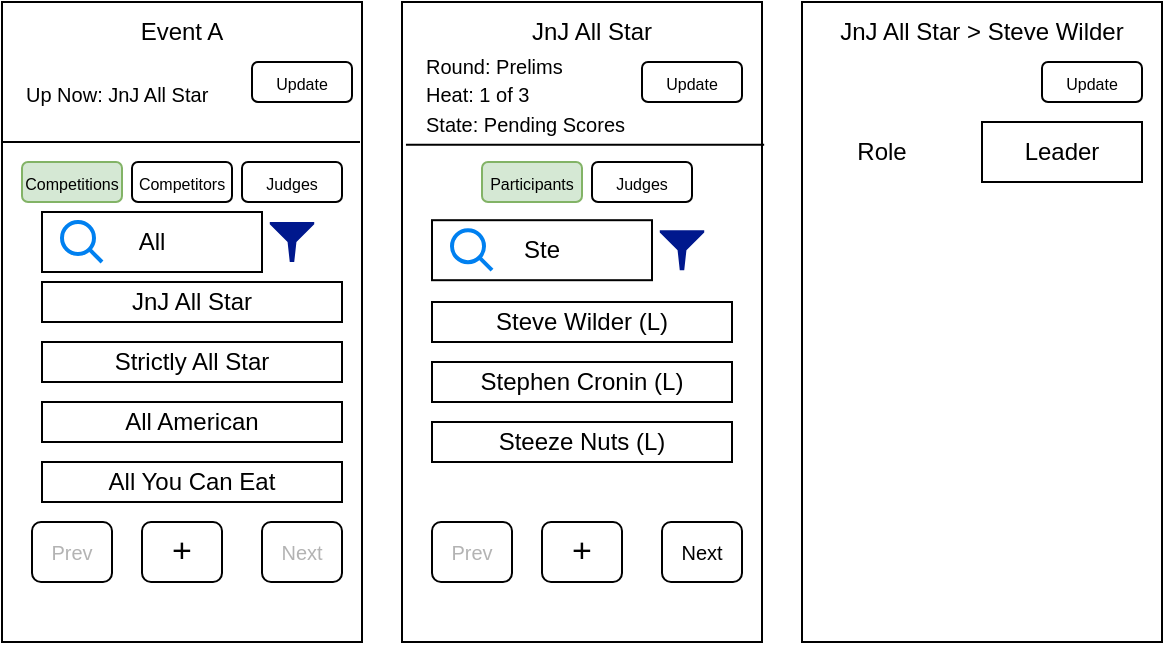 <mxfile version="21.6.5" type="device">
  <diagram name="Page-1" id="-sZkZpbm2hcz7cyiwULk">
    <mxGraphModel dx="763" dy="404" grid="1" gridSize="10" guides="1" tooltips="1" connect="1" arrows="1" fold="1" page="1" pageScale="1" pageWidth="850" pageHeight="1100" math="0" shadow="0">
      <root>
        <mxCell id="0" />
        <mxCell id="1" parent="0" />
        <mxCell id="V3I7782ioJPuwlrCPs7O-1" value="" style="rounded=0;whiteSpace=wrap;html=1;" vertex="1" parent="1">
          <mxGeometry x="80" y="80" width="180" height="320" as="geometry" />
        </mxCell>
        <mxCell id="V3I7782ioJPuwlrCPs7O-2" value="Event A" style="text;html=1;strokeColor=none;fillColor=none;align=center;verticalAlign=middle;whiteSpace=wrap;rounded=0;" vertex="1" parent="1">
          <mxGeometry x="140" y="80" width="60" height="30" as="geometry" />
        </mxCell>
        <mxCell id="V3I7782ioJPuwlrCPs7O-8" value="&lt;font style=&quot;font-size: 8px;&quot;&gt;Competitions&lt;/font&gt;" style="rounded=1;whiteSpace=wrap;html=1;fillColor=#d5e8d4;strokeColor=#82b366;" vertex="1" parent="1">
          <mxGeometry x="90" y="160" width="50" height="20" as="geometry" />
        </mxCell>
        <mxCell id="V3I7782ioJPuwlrCPs7O-9" value="&lt;font style=&quot;font-size: 8px;&quot;&gt;Competitors&lt;/font&gt;" style="rounded=1;whiteSpace=wrap;html=1;" vertex="1" parent="1">
          <mxGeometry x="145" y="160" width="50" height="20" as="geometry" />
        </mxCell>
        <mxCell id="V3I7782ioJPuwlrCPs7O-10" value="&lt;font style=&quot;font-size: 8px;&quot;&gt;Judges&lt;/font&gt;" style="rounded=1;whiteSpace=wrap;html=1;" vertex="1" parent="1">
          <mxGeometry x="200" y="160" width="50" height="20" as="geometry" />
        </mxCell>
        <mxCell id="V3I7782ioJPuwlrCPs7O-11" value="JnJ All Star" style="rounded=0;whiteSpace=wrap;html=1;" vertex="1" parent="1">
          <mxGeometry x="100" y="220" width="150" height="20" as="geometry" />
        </mxCell>
        <mxCell id="V3I7782ioJPuwlrCPs7O-12" value="Strictly All Star" style="rounded=0;whiteSpace=wrap;html=1;" vertex="1" parent="1">
          <mxGeometry x="100" y="250" width="150" height="20" as="geometry" />
        </mxCell>
        <mxCell id="V3I7782ioJPuwlrCPs7O-13" value="All American" style="rounded=0;whiteSpace=wrap;html=1;" vertex="1" parent="1">
          <mxGeometry x="100" y="280" width="150" height="20" as="geometry" />
        </mxCell>
        <mxCell id="V3I7782ioJPuwlrCPs7O-14" value="" style="sketch=0;aspect=fixed;pointerEvents=1;shadow=0;dashed=0;html=1;strokeColor=none;labelPosition=center;verticalLabelPosition=bottom;verticalAlign=top;align=center;fillColor=#00188D;shape=mxgraph.mscae.enterprise.filter" vertex="1" parent="1">
          <mxGeometry x="213.89" y="190" width="22.22" height="20" as="geometry" />
        </mxCell>
        <mxCell id="V3I7782ioJPuwlrCPs7O-16" value="All" style="rounded=0;whiteSpace=wrap;html=1;" vertex="1" parent="1">
          <mxGeometry x="100" y="185" width="110" height="30" as="geometry" />
        </mxCell>
        <mxCell id="V3I7782ioJPuwlrCPs7O-15" value="" style="html=1;verticalLabelPosition=bottom;align=center;labelBackgroundColor=#ffffff;verticalAlign=top;strokeWidth=2;strokeColor=#0080F0;shadow=0;dashed=0;shape=mxgraph.ios7.icons.looking_glass;" vertex="1" parent="1">
          <mxGeometry x="110" y="190" width="20" height="20" as="geometry" />
        </mxCell>
        <mxCell id="V3I7782ioJPuwlrCPs7O-18" value="All You Can Eat" style="rounded=0;whiteSpace=wrap;html=1;" vertex="1" parent="1">
          <mxGeometry x="100" y="310" width="150" height="20" as="geometry" />
        </mxCell>
        <mxCell id="V3I7782ioJPuwlrCPs7O-20" value="&lt;font color=&quot;#b3b3b3&quot; style=&quot;font-size: 10px;&quot;&gt;Prev&lt;/font&gt;" style="rounded=1;whiteSpace=wrap;html=1;" vertex="1" parent="1">
          <mxGeometry x="95" y="340" width="40" height="30" as="geometry" />
        </mxCell>
        <mxCell id="V3I7782ioJPuwlrCPs7O-21" value="&lt;font color=&quot;#b3b3b3&quot; style=&quot;font-size: 10px;&quot;&gt;Next&lt;/font&gt;" style="rounded=1;whiteSpace=wrap;html=1;" vertex="1" parent="1">
          <mxGeometry x="210" y="340" width="40" height="30" as="geometry" />
        </mxCell>
        <mxCell id="V3I7782ioJPuwlrCPs7O-22" value="&lt;font style=&quot;font-size: 17px;&quot;&gt;+&lt;/font&gt;" style="rounded=1;whiteSpace=wrap;html=1;" vertex="1" parent="1">
          <mxGeometry x="150" y="340" width="40" height="30" as="geometry" />
        </mxCell>
        <mxCell id="V3I7782ioJPuwlrCPs7O-23" value="" style="rounded=0;whiteSpace=wrap;html=1;" vertex="1" parent="1">
          <mxGeometry x="280" y="80" width="180" height="320" as="geometry" />
        </mxCell>
        <mxCell id="V3I7782ioJPuwlrCPs7O-24" value="JnJ All Star" style="text;html=1;strokeColor=none;fillColor=none;align=center;verticalAlign=middle;whiteSpace=wrap;rounded=0;" vertex="1" parent="1">
          <mxGeometry x="335" y="80" width="80" height="30" as="geometry" />
        </mxCell>
        <mxCell id="V3I7782ioJPuwlrCPs7O-35" value="&lt;font color=&quot;#b3b3b3&quot; style=&quot;font-size: 10px;&quot;&gt;Prev&lt;/font&gt;" style="rounded=1;whiteSpace=wrap;html=1;" vertex="1" parent="1">
          <mxGeometry x="295" y="340" width="40" height="30" as="geometry" />
        </mxCell>
        <mxCell id="V3I7782ioJPuwlrCPs7O-36" value="&lt;font style=&quot;font-size: 10px;&quot;&gt;Next&lt;/font&gt;" style="rounded=1;whiteSpace=wrap;html=1;" vertex="1" parent="1">
          <mxGeometry x="410" y="340" width="40" height="30" as="geometry" />
        </mxCell>
        <mxCell id="V3I7782ioJPuwlrCPs7O-37" value="&lt;font style=&quot;font-size: 17px;&quot;&gt;+&lt;/font&gt;" style="rounded=1;whiteSpace=wrap;html=1;" vertex="1" parent="1">
          <mxGeometry x="350" y="340" width="40" height="30" as="geometry" />
        </mxCell>
        <mxCell id="V3I7782ioJPuwlrCPs7O-40" value="&lt;font style=&quot;font-size: 8px;&quot;&gt;Participants&lt;/font&gt;" style="rounded=1;whiteSpace=wrap;html=1;fillColor=#d5e8d4;strokeColor=#82b366;" vertex="1" parent="1">
          <mxGeometry x="320" y="160" width="50" height="20" as="geometry" />
        </mxCell>
        <mxCell id="V3I7782ioJPuwlrCPs7O-41" value="&lt;font style=&quot;font-size: 10px;&quot;&gt;Round: Prelims&lt;br&gt;Heat: 1 of 3&lt;br&gt;State: Pending Scores&lt;br&gt;&lt;br&gt;&lt;/font&gt;" style="text;html=1;strokeColor=none;fillColor=none;align=left;verticalAlign=middle;whiteSpace=wrap;rounded=0;" vertex="1" parent="1">
          <mxGeometry x="290" y="105" width="110" height="55" as="geometry" />
        </mxCell>
        <mxCell id="V3I7782ioJPuwlrCPs7O-45" value="&lt;font style=&quot;font-size: 8px;&quot;&gt;Update&lt;/font&gt;" style="rounded=1;whiteSpace=wrap;html=1;" vertex="1" parent="1">
          <mxGeometry x="400" y="110" width="50" height="20" as="geometry" />
        </mxCell>
        <mxCell id="V3I7782ioJPuwlrCPs7O-46" value="" style="endArrow=none;html=1;rounded=0;entryX=0.011;entryY=0.223;entryDx=0;entryDy=0;entryPerimeter=0;exitX=1.006;exitY=0.223;exitDx=0;exitDy=0;exitPerimeter=0;" edge="1" parent="1" source="V3I7782ioJPuwlrCPs7O-23" target="V3I7782ioJPuwlrCPs7O-23">
          <mxGeometry width="50" height="50" relative="1" as="geometry">
            <mxPoint x="330" y="190" as="sourcePoint" />
            <mxPoint x="380" y="140" as="targetPoint" />
          </mxGeometry>
        </mxCell>
        <mxCell id="V3I7782ioJPuwlrCPs7O-47" value="&lt;font style=&quot;font-size: 8px;&quot;&gt;Judges&lt;/font&gt;" style="rounded=1;whiteSpace=wrap;html=1;" vertex="1" parent="1">
          <mxGeometry x="375" y="160" width="50" height="20" as="geometry" />
        </mxCell>
        <mxCell id="V3I7782ioJPuwlrCPs7O-48" value="" style="sketch=0;aspect=fixed;pointerEvents=1;shadow=0;dashed=0;html=1;strokeColor=none;labelPosition=center;verticalLabelPosition=bottom;verticalAlign=top;align=center;fillColor=#00188D;shape=mxgraph.mscae.enterprise.filter" vertex="1" parent="1">
          <mxGeometry x="408.89" y="194.1" width="22.22" height="20" as="geometry" />
        </mxCell>
        <mxCell id="V3I7782ioJPuwlrCPs7O-49" value="Ste" style="rounded=0;whiteSpace=wrap;html=1;" vertex="1" parent="1">
          <mxGeometry x="295" y="189.1" width="110" height="30" as="geometry" />
        </mxCell>
        <mxCell id="V3I7782ioJPuwlrCPs7O-50" value="" style="html=1;verticalLabelPosition=bottom;align=center;labelBackgroundColor=#ffffff;verticalAlign=top;strokeWidth=2;strokeColor=#0080F0;shadow=0;dashed=0;shape=mxgraph.ios7.icons.looking_glass;" vertex="1" parent="1">
          <mxGeometry x="305" y="194.1" width="20" height="20" as="geometry" />
        </mxCell>
        <mxCell id="V3I7782ioJPuwlrCPs7O-51" value="Steve Wilder (L)" style="rounded=0;whiteSpace=wrap;html=1;" vertex="1" parent="1">
          <mxGeometry x="295" y="230" width="150" height="20" as="geometry" />
        </mxCell>
        <mxCell id="V3I7782ioJPuwlrCPs7O-52" value="Stephen Cronin (L)" style="rounded=0;whiteSpace=wrap;html=1;" vertex="1" parent="1">
          <mxGeometry x="295" y="260" width="150" height="20" as="geometry" />
        </mxCell>
        <mxCell id="V3I7782ioJPuwlrCPs7O-53" value="Steeze Nuts (L)" style="rounded=0;whiteSpace=wrap;html=1;" vertex="1" parent="1">
          <mxGeometry x="295" y="290" width="150" height="20" as="geometry" />
        </mxCell>
        <mxCell id="V3I7782ioJPuwlrCPs7O-56" value="" style="endArrow=none;html=1;rounded=0;entryX=0.011;entryY=0.223;entryDx=0;entryDy=0;entryPerimeter=0;exitX=1.006;exitY=0.223;exitDx=0;exitDy=0;exitPerimeter=0;" edge="1" parent="1">
          <mxGeometry width="50" height="50" relative="1" as="geometry">
            <mxPoint x="259" y="150" as="sourcePoint" />
            <mxPoint x="80" y="150" as="targetPoint" />
          </mxGeometry>
        </mxCell>
        <mxCell id="V3I7782ioJPuwlrCPs7O-58" value="&lt;font style=&quot;font-size: 10px;&quot;&gt;Up Now: JnJ All Star&lt;br&gt;&lt;br&gt;&lt;/font&gt;" style="text;html=1;strokeColor=none;fillColor=none;align=left;verticalAlign=middle;whiteSpace=wrap;rounded=0;" vertex="1" parent="1">
          <mxGeometry x="90" y="105" width="110" height="55" as="geometry" />
        </mxCell>
        <mxCell id="V3I7782ioJPuwlrCPs7O-59" value="&lt;font style=&quot;font-size: 8px;&quot;&gt;Update&lt;/font&gt;" style="rounded=1;whiteSpace=wrap;html=1;" vertex="1" parent="1">
          <mxGeometry x="205" y="110" width="50" height="20" as="geometry" />
        </mxCell>
        <mxCell id="V3I7782ioJPuwlrCPs7O-60" value="" style="rounded=0;whiteSpace=wrap;html=1;" vertex="1" parent="1">
          <mxGeometry x="480" y="80" width="180" height="320" as="geometry" />
        </mxCell>
        <mxCell id="V3I7782ioJPuwlrCPs7O-61" value="JnJ All Star &amp;gt; Steve Wilder" style="text;html=1;strokeColor=none;fillColor=none;align=center;verticalAlign=middle;whiteSpace=wrap;rounded=0;" vertex="1" parent="1">
          <mxGeometry x="490" y="80" width="160" height="30" as="geometry" />
        </mxCell>
        <mxCell id="V3I7782ioJPuwlrCPs7O-67" value="&lt;font style=&quot;font-size: 8px;&quot;&gt;Update&lt;/font&gt;" style="rounded=1;whiteSpace=wrap;html=1;" vertex="1" parent="1">
          <mxGeometry x="600" y="110" width="50" height="20" as="geometry" />
        </mxCell>
        <mxCell id="V3I7782ioJPuwlrCPs7O-76" value="Role" style="text;html=1;strokeColor=none;fillColor=none;align=center;verticalAlign=middle;whiteSpace=wrap;rounded=0;" vertex="1" parent="1">
          <mxGeometry x="490" y="140" width="60" height="30" as="geometry" />
        </mxCell>
        <mxCell id="V3I7782ioJPuwlrCPs7O-77" value="Leader" style="rounded=0;whiteSpace=wrap;html=1;" vertex="1" parent="1">
          <mxGeometry x="570" y="140" width="80" height="30" as="geometry" />
        </mxCell>
      </root>
    </mxGraphModel>
  </diagram>
</mxfile>
